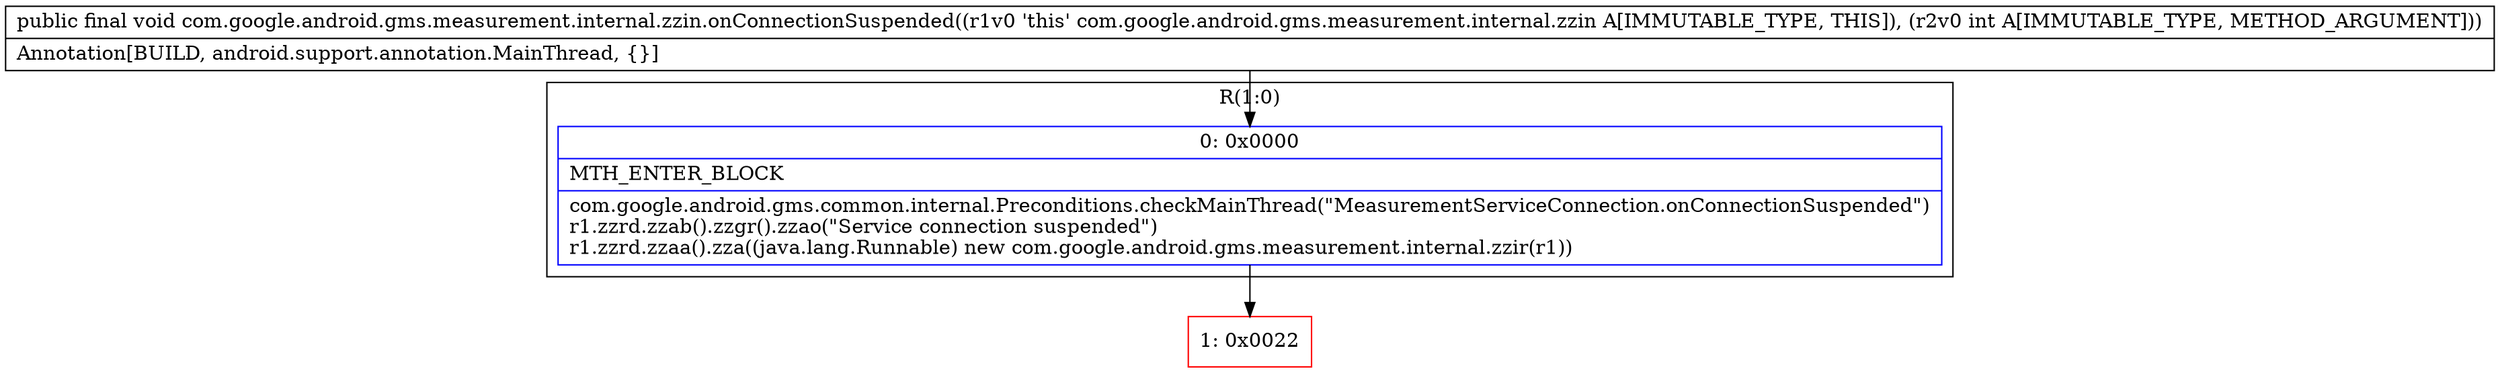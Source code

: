 digraph "CFG forcom.google.android.gms.measurement.internal.zzin.onConnectionSuspended(I)V" {
subgraph cluster_Region_721201282 {
label = "R(1:0)";
node [shape=record,color=blue];
Node_0 [shape=record,label="{0\:\ 0x0000|MTH_ENTER_BLOCK\l|com.google.android.gms.common.internal.Preconditions.checkMainThread(\"MeasurementServiceConnection.onConnectionSuspended\")\lr1.zzrd.zzab().zzgr().zzao(\"Service connection suspended\")\lr1.zzrd.zzaa().zza((java.lang.Runnable) new com.google.android.gms.measurement.internal.zzir(r1))\l}"];
}
Node_1 [shape=record,color=red,label="{1\:\ 0x0022}"];
MethodNode[shape=record,label="{public final void com.google.android.gms.measurement.internal.zzin.onConnectionSuspended((r1v0 'this' com.google.android.gms.measurement.internal.zzin A[IMMUTABLE_TYPE, THIS]), (r2v0 int A[IMMUTABLE_TYPE, METHOD_ARGUMENT]))  | Annotation[BUILD, android.support.annotation.MainThread, \{\}]\l}"];
MethodNode -> Node_0;
Node_0 -> Node_1;
}

